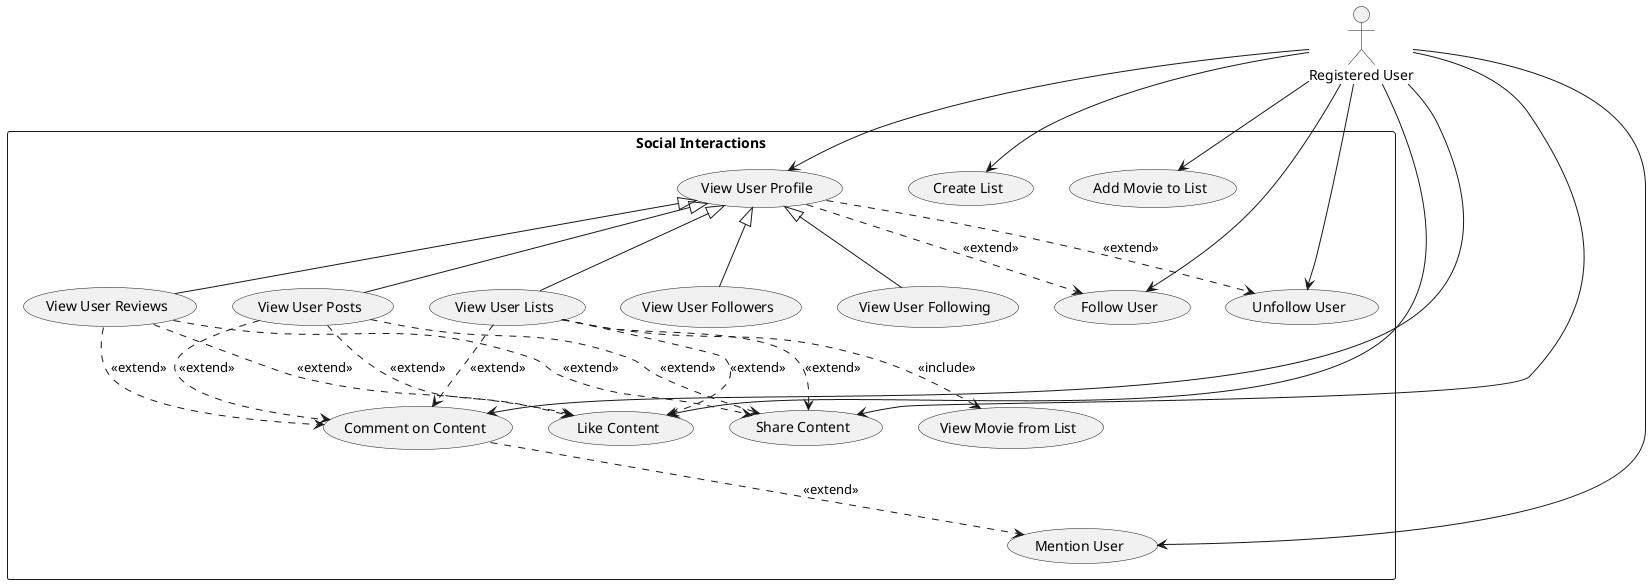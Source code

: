 @startuml CineVibe-Social-Interaction


' Define actors
actor "Registered User" as RegUser

' Main use case
rectangle "Social Interactions" {
  usecase "View User Profile" as UC_ViewUserProfile
  
  ' User profile sub-usecases
  usecase "View User Posts" as UC_UserPosts
  usecase "View User Reviews" as UC_UserReviews
  usecase "View User Lists" as UC_UserLists
  usecase "View User Followers" as UC_Followers
  usecase "View User Following" as UC_Following
  
  ' Social actions
  usecase "Follow User" as UC_FollowUser
  usecase "Unfollow User" as UC_UnfollowUser
  usecase "Like Content" as UC_LikeContent
  usecase "Comment on Content" as UC_CommentContent
  usecase "Share Content" as UC_ShareContent
  usecase "Create List" as UC_CreateList
  usecase "Add Movie to List" as UC_AddMovieList
  
  ' Relationships
  UC_ViewUserProfile <|-- UC_UserPosts
  UC_ViewUserProfile <|-- UC_UserReviews
  UC_ViewUserProfile <|-- UC_UserLists
  UC_ViewUserProfile <|-- UC_Followers
  UC_ViewUserProfile <|-- UC_Following
  
  ' Include/extend relationships
  UC_ViewUserProfile ..> UC_FollowUser : <<extend>>
  UC_ViewUserProfile ..> UC_UnfollowUser : <<extend>>
  
  UC_UserPosts ..> UC_LikeContent : <<extend>>
  UC_UserPosts ..> UC_CommentContent : <<extend>>
  UC_UserPosts ..> UC_ShareContent : <<extend>>
  
  UC_UserReviews ..> UC_LikeContent : <<extend>>
  UC_UserReviews ..> UC_CommentContent : <<extend>>
  UC_UserReviews ..> UC_ShareContent : <<extend>>
  
  UC_UserLists ..> UC_LikeContent : <<extend>>
  UC_UserLists ..> UC_CommentContent : <<extend>>
  UC_UserLists ..> UC_ShareContent : <<extend>>
  
  ' Additional usecases
  usecase "View Movie from List" as UC_ViewMovieFromList
  usecase "Mention User" as UC_MentionUser
  
  UC_UserLists ..> UC_ViewMovieFromList : <<include>>
  UC_CommentContent ..> UC_MentionUser : <<extend>>
}

' Actor relationships
RegUser --> UC_ViewUserProfile
RegUser --> UC_FollowUser
RegUser --> UC_UnfollowUser
RegUser --> UC_LikeContent
RegUser --> UC_CommentContent
RegUser --> UC_ShareContent
RegUser --> UC_CreateList
RegUser --> UC_AddMovieList
RegUser --> UC_MentionUser

@enduml
